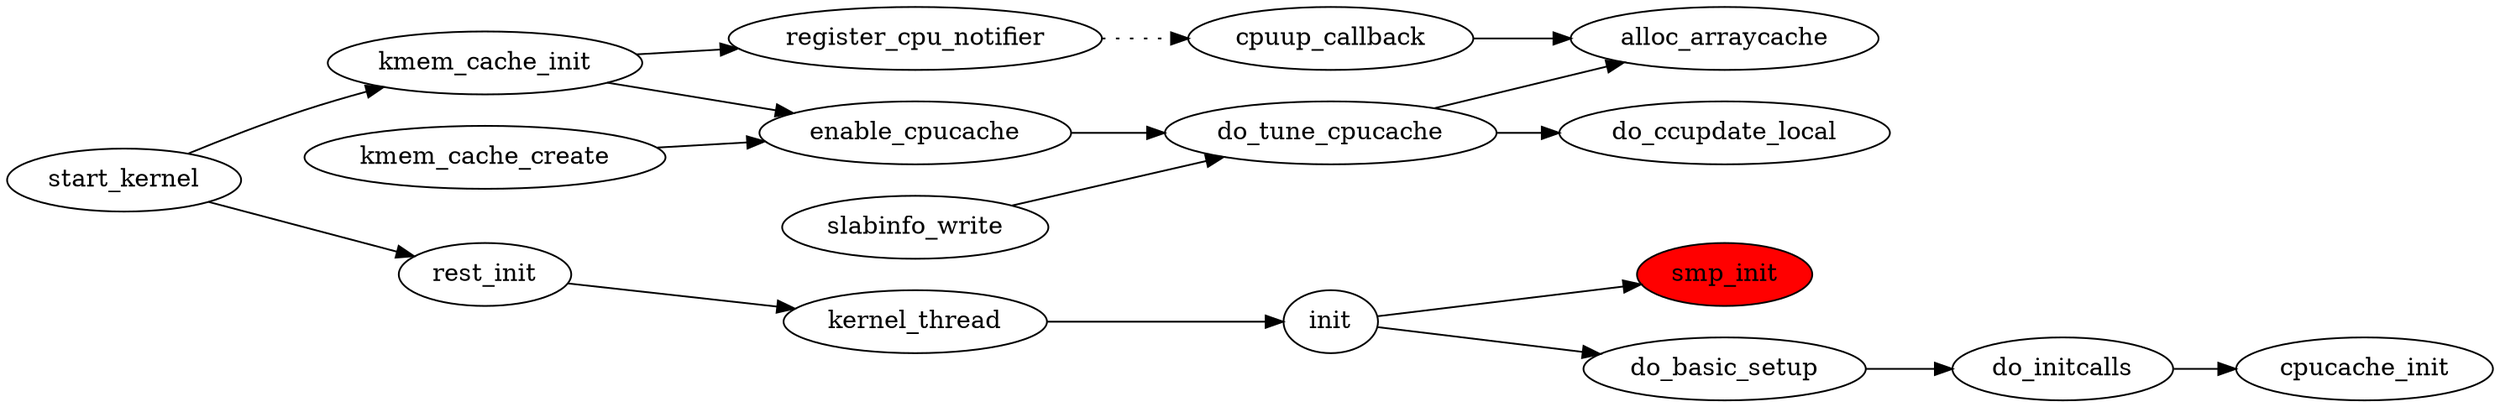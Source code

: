 digraph {
	# 节点从左到右排列
	rankdir=LR

	# 模块初始化
	start_kernel -> kmem_cache_init
		kmem_cache_init -> register_cpu_notifier
	start_kernel -> rest_init -> kernel_thread -> init

	init -> smp_init
	init -> do_basic_setup -> do_initcalls -> cpucache_init

	register_cpu_notifier -> cpuup_callback[style=dotted]
	cpuup_callback -> alloc_arraycache

	slabinfo_write -> do_tune_cpucache
	kmem_cache_init -> enable_cpucache
	kmem_cache_create -> enable_cpucache
		enable_cpucache -> do_tune_cpucache
	do_tune_cpucache -> alloc_arraycache
	do_tune_cpucache -> do_ccupdate_local

	smp_init[fillcolor=red, style=filled]
}

